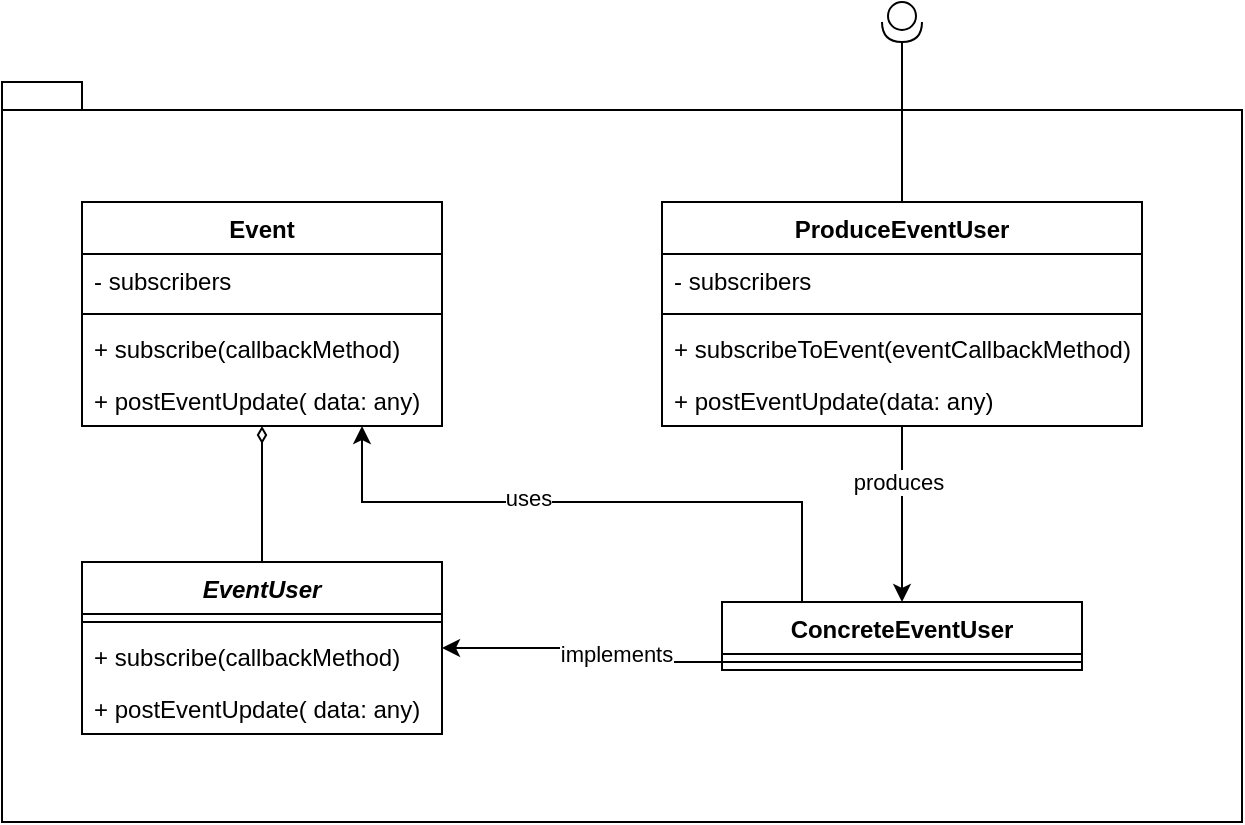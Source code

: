 <mxfile version="20.5.3" type="embed"><diagram name="Seite-1" id="7ZUZYtHRUKzuWcFqMMXY"><mxGraphModel dx="1734" dy="651" grid="1" gridSize="10" guides="1" tooltips="1" connect="1" arrows="1" fold="1" page="1" pageScale="1" pageWidth="827" pageHeight="1169" math="0" shadow="0"><root><mxCell id="0"/><mxCell id="1" parent="0"/><mxCell id="54" value="" style="shape=folder;fontStyle=1;spacingTop=10;tabWidth=40;tabHeight=14;tabPosition=left;html=1;" parent="1" vertex="1"><mxGeometry x="120" y="150" width="620" height="370" as="geometry"/></mxCell><mxCell id="55" value="Event" style="swimlane;fontStyle=1;align=center;verticalAlign=top;childLayout=stackLayout;horizontal=1;startSize=26;horizontalStack=0;resizeParent=1;resizeParentMax=0;resizeLast=0;collapsible=1;marginBottom=0;" parent="1" vertex="1"><mxGeometry x="160" y="210" width="180" height="112" as="geometry"/></mxCell><mxCell id="56" value="- subscribers" style="text;strokeColor=none;fillColor=none;align=left;verticalAlign=top;spacingLeft=4;spacingRight=4;overflow=hidden;rotatable=0;points=[[0,0.5],[1,0.5]];portConstraint=eastwest;" parent="55" vertex="1"><mxGeometry y="26" width="180" height="26" as="geometry"/></mxCell><mxCell id="57" value="" style="line;strokeWidth=1;fillColor=none;align=left;verticalAlign=middle;spacingTop=-1;spacingLeft=3;spacingRight=3;rotatable=0;labelPosition=right;points=[];portConstraint=eastwest;strokeColor=inherit;" parent="55" vertex="1"><mxGeometry y="52" width="180" height="8" as="geometry"/></mxCell><mxCell id="58" value="+ subscribe(callbackMethod)" style="text;strokeColor=none;fillColor=none;align=left;verticalAlign=top;spacingLeft=4;spacingRight=4;overflow=hidden;rotatable=0;points=[[0,0.5],[1,0.5]];portConstraint=eastwest;" parent="55" vertex="1"><mxGeometry y="60" width="180" height="26" as="geometry"/></mxCell><mxCell id="59" value="+ postEventUpdate( data: any)" style="text;strokeColor=none;fillColor=none;align=left;verticalAlign=top;spacingLeft=4;spacingRight=4;overflow=hidden;rotatable=0;points=[[0,0.5],[1,0.5]];portConstraint=eastwest;" parent="55" vertex="1"><mxGeometry y="86" width="180" height="26" as="geometry"/></mxCell><mxCell id="83" style="edgeStyle=orthogonalEdgeStyle;rounded=0;orthogonalLoop=1;jettySize=auto;html=1;" edge="1" parent="1" source="60" target="77"><mxGeometry relative="1" as="geometry"><Array as="points"><mxPoint x="570" y="350"/><mxPoint x="570" y="350"/></Array></mxGeometry></mxCell><mxCell id="84" value="produces" style="edgeLabel;html=1;align=center;verticalAlign=middle;resizable=0;points=[];" vertex="1" connectable="0" parent="83"><mxGeometry x="-0.37" y="-2" relative="1" as="geometry"><mxPoint as="offset"/></mxGeometry></mxCell><mxCell id="60" value="ProduceEventUser" style="swimlane;fontStyle=1;align=center;verticalAlign=top;childLayout=stackLayout;horizontal=1;startSize=26;horizontalStack=0;resizeParent=1;resizeParentMax=0;resizeLast=0;collapsible=1;marginBottom=0;" parent="1" vertex="1"><mxGeometry x="450" y="210" width="240" height="112" as="geometry"/></mxCell><mxCell id="61" value="- subscribers" style="text;strokeColor=none;fillColor=none;align=left;verticalAlign=top;spacingLeft=4;spacingRight=4;overflow=hidden;rotatable=0;points=[[0,0.5],[1,0.5]];portConstraint=eastwest;" parent="60" vertex="1"><mxGeometry y="26" width="240" height="26" as="geometry"/></mxCell><mxCell id="62" value="" style="line;strokeWidth=1;fillColor=none;align=left;verticalAlign=middle;spacingTop=-1;spacingLeft=3;spacingRight=3;rotatable=0;labelPosition=right;points=[];portConstraint=eastwest;strokeColor=inherit;" parent="60" vertex="1"><mxGeometry y="52" width="240" height="8" as="geometry"/></mxCell><mxCell id="63" value="+ subscribeToEvent(eventCallbackMethod)" style="text;strokeColor=none;fillColor=none;align=left;verticalAlign=top;spacingLeft=4;spacingRight=4;overflow=hidden;rotatable=0;points=[[0,0.5],[1,0.5]];portConstraint=eastwest;" parent="60" vertex="1"><mxGeometry y="60" width="240" height="26" as="geometry"/></mxCell><mxCell id="64" value="+ postEventUpdate(data: any)" style="text;strokeColor=none;fillColor=none;align=left;verticalAlign=top;spacingLeft=4;spacingRight=4;overflow=hidden;rotatable=0;points=[[0,0.5],[1,0.5]];portConstraint=eastwest;" parent="60" vertex="1"><mxGeometry y="86" width="240" height="26" as="geometry"/></mxCell><mxCell id="74" style="edgeStyle=orthogonalEdgeStyle;rounded=0;orthogonalLoop=1;jettySize=auto;html=1;endArrow=diamondThin;endFill=0;" parent="1" source="65" target="55" edge="1"><mxGeometry relative="1" as="geometry"/></mxCell><mxCell id="65" value="EventUser" style="swimlane;fontStyle=3;align=center;verticalAlign=top;childLayout=stackLayout;horizontal=1;startSize=26;horizontalStack=0;resizeParent=1;resizeParentMax=0;resizeLast=0;collapsible=1;marginBottom=0;" parent="1" vertex="1"><mxGeometry x="160" y="390" width="180" height="86" as="geometry"/></mxCell><mxCell id="67" value="" style="line;strokeWidth=1;fillColor=none;align=left;verticalAlign=middle;spacingTop=-1;spacingLeft=3;spacingRight=3;rotatable=0;labelPosition=right;points=[];portConstraint=eastwest;strokeColor=inherit;" parent="65" vertex="1"><mxGeometry y="26" width="180" height="8" as="geometry"/></mxCell><mxCell id="68" value="+ subscribe(callbackMethod)" style="text;strokeColor=none;fillColor=none;align=left;verticalAlign=top;spacingLeft=4;spacingRight=4;overflow=hidden;rotatable=0;points=[[0,0.5],[1,0.5]];portConstraint=eastwest;" parent="65" vertex="1"><mxGeometry y="34" width="180" height="26" as="geometry"/></mxCell><mxCell id="69" value="+ postEventUpdate( data: any)" style="text;strokeColor=none;fillColor=none;align=left;verticalAlign=top;spacingLeft=4;spacingRight=4;overflow=hidden;rotatable=0;points=[[0,0.5],[1,0.5]];portConstraint=eastwest;" parent="65" vertex="1"><mxGeometry y="60" width="180" height="26" as="geometry"/></mxCell><mxCell id="76" style="edgeStyle=orthogonalEdgeStyle;rounded=0;orthogonalLoop=1;jettySize=auto;html=1;exitX=1;exitY=0.5;exitDx=0;exitDy=0;exitPerimeter=0;endArrow=none;endFill=0;" parent="1" source="75" target="60" edge="1"><mxGeometry relative="1" as="geometry"/></mxCell><mxCell id="75" value="" style="shape=providedRequiredInterface;html=1;verticalLabelPosition=bottom;sketch=0;rotation=90;" parent="1" vertex="1"><mxGeometry x="560" y="110" width="20" height="20" as="geometry"/></mxCell><mxCell id="85" style="edgeStyle=orthogonalEdgeStyle;rounded=0;orthogonalLoop=1;jettySize=auto;html=1;" edge="1" parent="1" source="77" target="55"><mxGeometry relative="1" as="geometry"><Array as="points"><mxPoint x="520" y="360"/><mxPoint x="300" y="360"/></Array></mxGeometry></mxCell><mxCell id="86" value="uses" style="edgeLabel;html=1;align=center;verticalAlign=middle;resizable=0;points=[];" vertex="1" connectable="0" parent="85"><mxGeometry x="0.214" y="-2" relative="1" as="geometry"><mxPoint as="offset"/></mxGeometry></mxCell><mxCell id="77" value="ConcreteEventUser" style="swimlane;fontStyle=1;align=center;verticalAlign=top;childLayout=stackLayout;horizontal=1;startSize=26;horizontalStack=0;resizeParent=1;resizeParentMax=0;resizeLast=0;collapsible=1;marginBottom=0;" vertex="1" parent="1"><mxGeometry x="480" y="410" width="180" height="34" as="geometry"/></mxCell><mxCell id="78" value="" style="line;strokeWidth=1;fillColor=none;align=left;verticalAlign=middle;spacingTop=-1;spacingLeft=3;spacingRight=3;rotatable=0;labelPosition=right;points=[];portConstraint=eastwest;strokeColor=inherit;" vertex="1" parent="77"><mxGeometry y="26" width="180" height="8" as="geometry"/></mxCell><mxCell id="81" style="edgeStyle=orthogonalEdgeStyle;rounded=0;orthogonalLoop=1;jettySize=auto;html=1;" edge="1" parent="1" source="78" target="65"><mxGeometry relative="1" as="geometry"/></mxCell><mxCell id="82" value="implements" style="edgeLabel;html=1;align=center;verticalAlign=middle;resizable=0;points=[];" vertex="1" connectable="0" parent="81"><mxGeometry x="-0.279" y="-2" relative="1" as="geometry"><mxPoint y="-2" as="offset"/></mxGeometry></mxCell></root></mxGraphModel></diagram></mxfile>